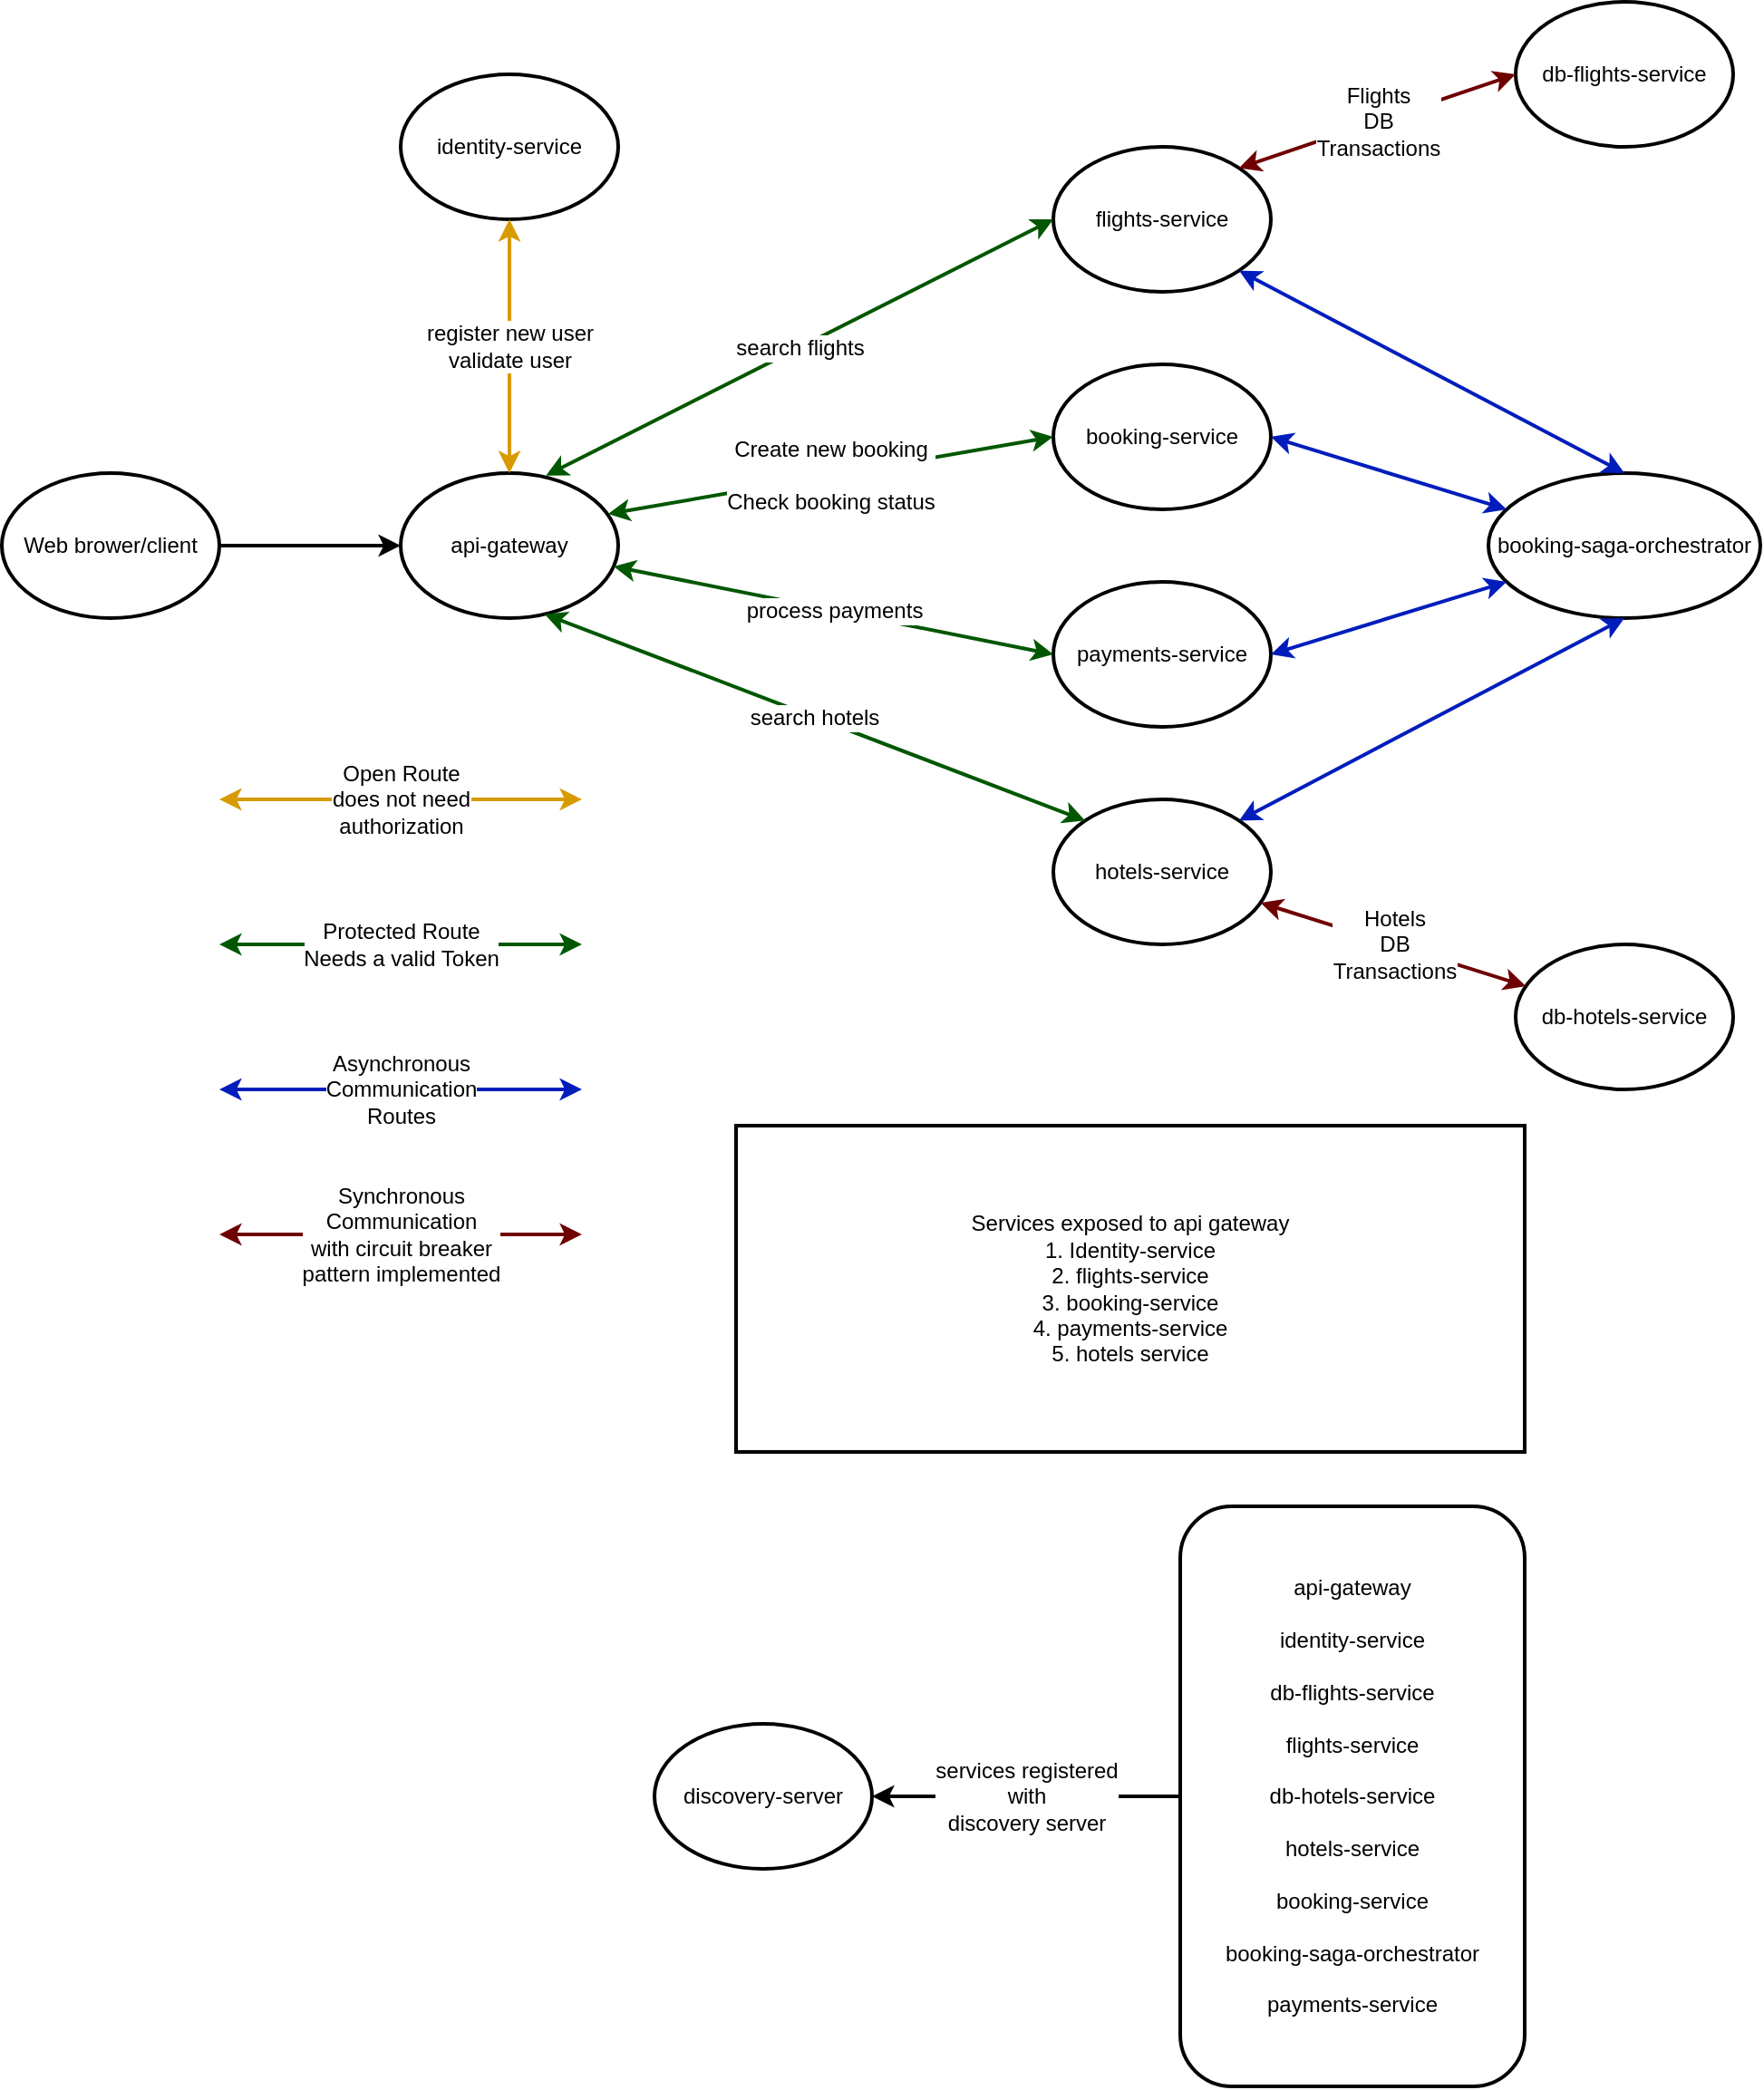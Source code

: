 <mxfile version="21.1.1" type="device">
  <diagram id="skH-N1LjTXYa0d7DtpjA" name="Page-1">
    <mxGraphModel dx="2614" dy="2000" grid="1" gridSize="10" guides="1" tooltips="1" connect="1" arrows="1" fold="1" page="1" pageScale="1" pageWidth="850" pageHeight="1100" math="0" shadow="0">
      <root>
        <mxCell id="0" />
        <mxCell id="1" parent="0" />
        <mxCell id="zlrGjApTkNk8Ka6CCc2n-1" value="flights-service" style="ellipse;whiteSpace=wrap;html=1;strokeWidth=2;fontSize=12;fontFamily=Helvetica;" parent="1" vertex="1">
          <mxGeometry x="540" y="80" width="120" height="80" as="geometry" />
        </mxCell>
        <mxCell id="zlrGjApTkNk8Ka6CCc2n-2" value="db-flights-service" style="ellipse;whiteSpace=wrap;html=1;strokeWidth=2;fontSize=12;fontFamily=Helvetica;" parent="1" vertex="1">
          <mxGeometry x="795" width="120" height="80" as="geometry" />
        </mxCell>
        <mxCell id="zlrGjApTkNk8Ka6CCc2n-3" value="Web brower/client" style="ellipse;whiteSpace=wrap;html=1;strokeWidth=2;fontSize=12;fontFamily=Helvetica;" parent="1" vertex="1">
          <mxGeometry x="-40" y="260" width="120" height="80" as="geometry" />
        </mxCell>
        <mxCell id="zlrGjApTkNk8Ka6CCc2n-4" value="discovery-server" style="ellipse;whiteSpace=wrap;html=1;strokeWidth=2;fontSize=12;fontFamily=Helvetica;" parent="1" vertex="1">
          <mxGeometry x="320" y="950" width="120" height="80" as="geometry" />
        </mxCell>
        <mxCell id="zlrGjApTkNk8Ka6CCc2n-5" value="api-gateway" style="ellipse;whiteSpace=wrap;html=1;strokeWidth=2;fontSize=12;fontFamily=Helvetica;" parent="1" vertex="1">
          <mxGeometry x="180" y="260" width="120" height="80" as="geometry" />
        </mxCell>
        <mxCell id="A_0y_IQ02Vp7g4dw8pBq-1" value="identity-service" style="ellipse;whiteSpace=wrap;html=1;strokeWidth=2;fontSize=12;fontFamily=Helvetica;" parent="1" vertex="1">
          <mxGeometry x="180" y="40" width="120" height="80" as="geometry" />
        </mxCell>
        <mxCell id="YlSBNoDHreUcTbOiqiFw-2" value="&lt;font style=&quot;font-size: 12px;&quot;&gt;search flights&lt;br style=&quot;font-size: 12px;&quot;&gt;&lt;/font&gt;" style="endArrow=classic;startArrow=classic;html=1;rounded=0;exitX=0.668;exitY=0.017;exitDx=0;exitDy=0;entryX=0;entryY=0.5;entryDx=0;entryDy=0;fillColor=#008a00;strokeColor=#005700;strokeWidth=2;exitPerimeter=0;fontSize=12;fontFamily=Helvetica;" parent="1" edge="1" target="zlrGjApTkNk8Ka6CCc2n-1" source="zlrGjApTkNk8Ka6CCc2n-5">
          <mxGeometry width="50" height="50" relative="1" as="geometry">
            <mxPoint x="292.426" y="211.716" as="sourcePoint" />
            <mxPoint x="780" y="40" as="targetPoint" />
          </mxGeometry>
        </mxCell>
        <mxCell id="YlSBNoDHreUcTbOiqiFw-3" value="" style="endArrow=classic;html=1;rounded=0;exitX=1;exitY=0.5;exitDx=0;exitDy=0;entryX=0;entryY=0.5;entryDx=0;entryDy=0;strokeWidth=2;fontSize=12;fontFamily=Helvetica;" parent="1" source="zlrGjApTkNk8Ka6CCc2n-3" target="zlrGjApTkNk8Ka6CCc2n-5" edge="1">
          <mxGeometry width="50" height="50" relative="1" as="geometry">
            <mxPoint x="540" y="310" as="sourcePoint" />
            <mxPoint x="590" y="260" as="targetPoint" />
            <Array as="points" />
          </mxGeometry>
        </mxCell>
        <mxCell id="YlSBNoDHreUcTbOiqiFw-4" value="booking-saga-orchestrator" style="ellipse;whiteSpace=wrap;html=1;strokeWidth=2;fontSize=12;fontFamily=Helvetica;" parent="1" vertex="1">
          <mxGeometry x="780" y="260" width="150" height="80" as="geometry" />
        </mxCell>
        <mxCell id="YlSBNoDHreUcTbOiqiFw-5" value="" style="endArrow=classic;startArrow=classic;html=1;rounded=0;entryX=1;entryY=1;entryDx=0;entryDy=0;exitX=0.5;exitY=0;exitDx=0;exitDy=0;fillColor=#0050ef;strokeColor=#001DBC;strokeWidth=2;fontSize=12;fontFamily=Helvetica;" parent="1" edge="1" target="zlrGjApTkNk8Ka6CCc2n-1" source="YlSBNoDHreUcTbOiqiFw-4">
          <mxGeometry width="50" height="50" relative="1" as="geometry">
            <mxPoint x="840" y="200.0" as="sourcePoint" />
            <mxPoint x="840" y="80.0" as="targetPoint" />
          </mxGeometry>
        </mxCell>
        <mxCell id="YlSBNoDHreUcTbOiqiFw-6" value="booking-service" style="ellipse;whiteSpace=wrap;html=1;strokeWidth=2;fontSize=12;fontFamily=Helvetica;" parent="1" vertex="1">
          <mxGeometry x="540" y="200" width="120" height="80" as="geometry" />
        </mxCell>
        <mxCell id="YlSBNoDHreUcTbOiqiFw-7" value="Create new booking&lt;br style=&quot;font-size: 12px;&quot;&gt;&lt;br style=&quot;font-size: 12px;&quot;&gt;Check booking status" style="endArrow=classic;startArrow=classic;html=1;rounded=0;entryX=0;entryY=0.5;entryDx=0;entryDy=0;fillColor=#008a00;strokeColor=#005700;strokeWidth=2;exitX=0.953;exitY=0.282;exitDx=0;exitDy=0;exitPerimeter=0;fontSize=12;fontFamily=Helvetica;" parent="1" source="zlrGjApTkNk8Ka6CCc2n-5" target="YlSBNoDHreUcTbOiqiFw-6" edge="1">
          <mxGeometry width="50" height="50" relative="1" as="geometry">
            <mxPoint x="300" y="280" as="sourcePoint" />
            <mxPoint x="420" y="240" as="targetPoint" />
          </mxGeometry>
        </mxCell>
        <mxCell id="L2ALMlDx0BOHGaFCGhI8-3" value="" style="endArrow=classic;startArrow=classic;html=1;rounded=0;fillColor=#0050ef;strokeColor=#001DBC;strokeWidth=2;fontSize=12;fontFamily=Helvetica;" parent="1" target="YlSBNoDHreUcTbOiqiFw-4" edge="1">
          <mxGeometry width="50" height="50" relative="1" as="geometry">
            <mxPoint x="660" y="240" as="sourcePoint" />
            <mxPoint x="740" y="280" as="targetPoint" />
            <Array as="points" />
          </mxGeometry>
        </mxCell>
        <mxCell id="clyaD23GlVpxHpIQa8MM-1" value="payments-service" style="ellipse;whiteSpace=wrap;html=1;strokeWidth=2;fontSize=12;fontFamily=Helvetica;" parent="1" vertex="1">
          <mxGeometry x="540" y="320" width="120" height="80" as="geometry" />
        </mxCell>
        <mxCell id="clyaD23GlVpxHpIQa8MM-3" value="process payments" style="endArrow=classic;startArrow=classic;html=1;rounded=0;exitX=0;exitY=0.5;exitDx=0;exitDy=0;fillColor=#008a00;strokeColor=#005700;strokeWidth=2;fontSize=12;fontFamily=Helvetica;" parent="1" source="clyaD23GlVpxHpIQa8MM-1" target="zlrGjApTkNk8Ka6CCc2n-5" edge="1">
          <mxGeometry width="50" height="50" relative="1" as="geometry">
            <mxPoint x="610" y="260" as="sourcePoint" />
            <mxPoint x="660" y="210" as="targetPoint" />
            <Array as="points" />
          </mxGeometry>
        </mxCell>
        <mxCell id="clyaD23GlVpxHpIQa8MM-4" value="register new user&lt;br style=&quot;font-size: 12px;&quot;&gt;validate user" style="endArrow=classic;startArrow=classic;html=1;rounded=0;entryX=0.5;entryY=1;entryDx=0;entryDy=0;exitX=0.5;exitY=0;exitDx=0;exitDy=0;fillColor=#ffe6cc;strokeColor=#d79b00;strokeWidth=2;fontSize=12;fontFamily=Helvetica;" parent="1" source="zlrGjApTkNk8Ka6CCc2n-5" target="A_0y_IQ02Vp7g4dw8pBq-1" edge="1">
          <mxGeometry width="50" height="50" relative="1" as="geometry">
            <mxPoint x="220" y="190" as="sourcePoint" />
            <mxPoint x="270" y="140" as="targetPoint" />
          </mxGeometry>
        </mxCell>
        <mxCell id="clyaD23GlVpxHpIQa8MM-5" value="" style="endArrow=classic;startArrow=classic;html=1;rounded=0;fillColor=#0050ef;strokeColor=#001DBC;strokeWidth=2;fontSize=12;fontFamily=Helvetica;" parent="1" target="YlSBNoDHreUcTbOiqiFw-4" edge="1">
          <mxGeometry width="50" height="50" relative="1" as="geometry">
            <mxPoint x="660" y="360" as="sourcePoint" />
            <mxPoint x="670" y="340" as="targetPoint" />
          </mxGeometry>
        </mxCell>
        <mxCell id="clyaD23GlVpxHpIQa8MM-9" value="&lt;font style=&quot;font-size: 12px;&quot;&gt;services registered&lt;br style=&quot;font-size: 12px;&quot;&gt;with&lt;br style=&quot;font-size: 12px;&quot;&gt;discovery server&lt;/font&gt;" style="endArrow=classic;html=1;rounded=0;entryX=1;entryY=0.5;entryDx=0;entryDy=0;exitX=0;exitY=0.5;exitDx=0;exitDy=0;strokeWidth=2;fontSize=12;fontFamily=Helvetica;" parent="1" source="QiFyikzQO10HzAtInRVE-10" target="zlrGjApTkNk8Ka6CCc2n-4" edge="1">
          <mxGeometry width="50" height="50" relative="1" as="geometry">
            <mxPoint x="930" y="920" as="sourcePoint" />
            <mxPoint x="915" y="790" as="targetPoint" />
          </mxGeometry>
        </mxCell>
        <mxCell id="clyaD23GlVpxHpIQa8MM-12" value="&lt;font style=&quot;font-size: 12px;&quot;&gt;Open Route&lt;br style=&quot;font-size: 12px;&quot;&gt;does not need &lt;br style=&quot;font-size: 12px;&quot;&gt;authorization&lt;/font&gt;" style="endArrow=classic;startArrow=classic;html=1;rounded=0;fillColor=#ffe6cc;strokeColor=#d79b00;strokeWidth=2;fontSize=12;fontFamily=Helvetica;" parent="1" edge="1">
          <mxGeometry width="50" height="50" relative="1" as="geometry">
            <mxPoint x="80" y="440" as="sourcePoint" />
            <mxPoint x="280" y="440" as="targetPoint" />
          </mxGeometry>
        </mxCell>
        <mxCell id="clyaD23GlVpxHpIQa8MM-13" value="&lt;font style=&quot;font-size: 12px;&quot;&gt;Protected Route&lt;br style=&quot;font-size: 12px;&quot;&gt;Needs a valid Token&lt;/font&gt;" style="endArrow=classic;startArrow=classic;html=1;rounded=0;fillColor=#008a00;strokeColor=#005700;strokeWidth=2;fontSize=12;fontFamily=Helvetica;" parent="1" edge="1">
          <mxGeometry width="50" height="50" relative="1" as="geometry">
            <mxPoint x="80" y="520" as="sourcePoint" />
            <mxPoint x="280" y="520" as="targetPoint" />
          </mxGeometry>
        </mxCell>
        <mxCell id="clyaD23GlVpxHpIQa8MM-16" value="&lt;font style=&quot;font-size: 12px;&quot;&gt;Asynchronous&lt;br style=&quot;font-size: 12px;&quot;&gt;Communication&lt;br style=&quot;font-size: 12px;&quot;&gt;Routes&lt;/font&gt;" style="endArrow=classic;startArrow=classic;html=1;rounded=0;exitX=1;exitY=0.5;exitDx=0;exitDy=0;fillColor=#0050ef;strokeColor=#001DBC;strokeWidth=2;fontSize=12;fontFamily=Helvetica;" parent="1" edge="1">
          <mxGeometry width="50" height="50" relative="1" as="geometry">
            <mxPoint x="80" y="600" as="sourcePoint" />
            <mxPoint x="280" y="600" as="targetPoint" />
          </mxGeometry>
        </mxCell>
        <mxCell id="clyaD23GlVpxHpIQa8MM-18" value="&lt;font style=&quot;font-size: 12px;&quot;&gt;Synchronous&lt;br style=&quot;border-color: var(--border-color); font-size: 12px;&quot;&gt;Communication&lt;br style=&quot;border-color: var(--border-color); font-size: 12px;&quot;&gt;with circuit breaker&lt;br style=&quot;border-color: var(--border-color); font-size: 12px;&quot;&gt;pattern implemented&lt;/font&gt;" style="endArrow=classic;startArrow=classic;html=1;rounded=0;fillColor=#a20025;strokeColor=#6F0000;strokeWidth=2;fontSize=12;fontFamily=Helvetica;" parent="1" edge="1">
          <mxGeometry width="50" height="50" relative="1" as="geometry">
            <mxPoint x="80" y="680" as="sourcePoint" />
            <mxPoint x="280" y="680" as="targetPoint" />
          </mxGeometry>
        </mxCell>
        <mxCell id="clyaD23GlVpxHpIQa8MM-19" value="Flights&lt;br style=&quot;font-size: 12px;&quot;&gt;DB&lt;br style=&quot;font-size: 12px;&quot;&gt;Transactions" style="endArrow=classic;startArrow=classic;html=1;rounded=0;exitX=0;exitY=0.5;exitDx=0;exitDy=0;entryX=1;entryY=0;entryDx=0;entryDy=0;fillColor=#a20025;strokeColor=#6F0000;strokeWidth=2;fontSize=12;fontFamily=Helvetica;" parent="1" source="zlrGjApTkNk8Ka6CCc2n-2" target="zlrGjApTkNk8Ka6CCc2n-1" edge="1">
          <mxGeometry width="50" height="50" relative="1" as="geometry">
            <mxPoint x="630" y="290" as="sourcePoint" />
            <mxPoint x="680" y="240" as="targetPoint" />
            <Array as="points" />
          </mxGeometry>
        </mxCell>
        <mxCell id="clyaD23GlVpxHpIQa8MM-20" value="&lt;font style=&quot;font-size: 12px;&quot;&gt;Services exposed to api gateway&lt;br style=&quot;font-size: 12px;&quot;&gt;1. Identity-service&lt;br style=&quot;font-size: 12px;&quot;&gt;2. flights-service&lt;br style=&quot;font-size: 12px;&quot;&gt;3. booking-service&lt;br style=&quot;font-size: 12px;&quot;&gt;4. payments-service&lt;br style=&quot;font-size: 12px;&quot;&gt;5. hotels service&lt;/font&gt;" style="rounded=0;whiteSpace=wrap;html=1;strokeWidth=2;fontSize=12;fontFamily=Helvetica;" parent="1" vertex="1">
          <mxGeometry x="365" y="620" width="435" height="180" as="geometry" />
        </mxCell>
        <mxCell id="QiFyikzQO10HzAtInRVE-2" value="db-hotels-service" style="ellipse;whiteSpace=wrap;html=1;strokeWidth=2;fontSize=12;fontFamily=Helvetica;" vertex="1" parent="1">
          <mxGeometry x="795" y="520" width="120" height="80" as="geometry" />
        </mxCell>
        <mxCell id="QiFyikzQO10HzAtInRVE-3" value="hotels-service" style="ellipse;whiteSpace=wrap;html=1;strokeWidth=2;fontSize=12;fontFamily=Helvetica;" vertex="1" parent="1">
          <mxGeometry x="540" y="440" width="120" height="80" as="geometry" />
        </mxCell>
        <mxCell id="QiFyikzQO10HzAtInRVE-4" value="Hotels&lt;br style=&quot;font-size: 12px;&quot;&gt;DB&lt;br style=&quot;font-size: 12px;&quot;&gt;Transactions" style="endArrow=classic;startArrow=classic;html=1;rounded=0;fillColor=#a20025;strokeColor=#6F0000;strokeWidth=2;fontSize=12;fontFamily=Helvetica;" edge="1" parent="1" source="QiFyikzQO10HzAtInRVE-2" target="QiFyikzQO10HzAtInRVE-3">
          <mxGeometry width="50" height="50" relative="1" as="geometry">
            <mxPoint x="1140" y="439.33" as="sourcePoint" />
            <mxPoint x="900" y="439.33" as="targetPoint" />
            <Array as="points" />
          </mxGeometry>
        </mxCell>
        <mxCell id="QiFyikzQO10HzAtInRVE-5" value="&lt;font style=&quot;font-size: 12px;&quot;&gt;search hotels&lt;br style=&quot;font-size: 12px;&quot;&gt;&lt;/font&gt;" style="endArrow=classic;startArrow=classic;html=1;rounded=0;exitX=0.662;exitY=0.973;exitDx=0;exitDy=0;fillColor=#008a00;strokeColor=#005700;strokeWidth=2;entryX=0;entryY=0;entryDx=0;entryDy=0;exitPerimeter=0;fontSize=12;fontFamily=Helvetica;" edge="1" parent="1" source="zlrGjApTkNk8Ka6CCc2n-5" target="QiFyikzQO10HzAtInRVE-3">
          <mxGeometry width="50" height="50" relative="1" as="geometry">
            <mxPoint x="300" y="541.72" as="sourcePoint" />
            <mxPoint x="520" y="450" as="targetPoint" />
            <Array as="points" />
          </mxGeometry>
        </mxCell>
        <mxCell id="QiFyikzQO10HzAtInRVE-6" value="" style="endArrow=classic;startArrow=classic;html=1;rounded=0;entryX=0.5;entryY=1;entryDx=0;entryDy=0;fillColor=#0050ef;strokeColor=#001DBC;strokeWidth=2;exitX=1;exitY=0;exitDx=0;exitDy=0;fontSize=12;fontFamily=Helvetica;" edge="1" parent="1" source="QiFyikzQO10HzAtInRVE-3" target="YlSBNoDHreUcTbOiqiFw-4">
          <mxGeometry width="50" height="50" relative="1" as="geometry">
            <mxPoint x="820" y="400" as="sourcePoint" />
            <mxPoint x="1000" y="320" as="targetPoint" />
          </mxGeometry>
        </mxCell>
        <mxCell id="QiFyikzQO10HzAtInRVE-10" value="&lt;font style=&quot;font-size: 12px;&quot;&gt;api-gateway&lt;br style=&quot;font-size: 12px;&quot;&gt;&lt;br style=&quot;font-size: 12px;&quot;&gt;identity-service&lt;br style=&quot;font-size: 12px;&quot;&gt;&lt;br style=&quot;font-size: 12px;&quot;&gt;db-flights-service&lt;br style=&quot;font-size: 12px;&quot;&gt;&lt;br style=&quot;font-size: 12px;&quot;&gt;flights-service&lt;br style=&quot;font-size: 12px;&quot;&gt;&lt;br style=&quot;font-size: 12px;&quot;&gt;db-hotels-service&lt;br style=&quot;font-size: 12px;&quot;&gt;&lt;br style=&quot;font-size: 12px;&quot;&gt;hotels-service&lt;br style=&quot;font-size: 12px;&quot;&gt;&lt;br style=&quot;font-size: 12px;&quot;&gt;booking-service&lt;br style=&quot;font-size: 12px;&quot;&gt;&lt;br style=&quot;font-size: 12px;&quot;&gt;booking-saga-orchestrator&lt;br style=&quot;font-size: 12px;&quot;&gt;&lt;br style=&quot;font-size: 12px;&quot;&gt;payments-service&lt;/font&gt;" style="rounded=1;whiteSpace=wrap;html=1;strokeWidth=2;fontSize=12;fontFamily=Helvetica;" vertex="1" parent="1">
          <mxGeometry x="610" y="830" width="190" height="320" as="geometry" />
        </mxCell>
      </root>
    </mxGraphModel>
  </diagram>
</mxfile>
